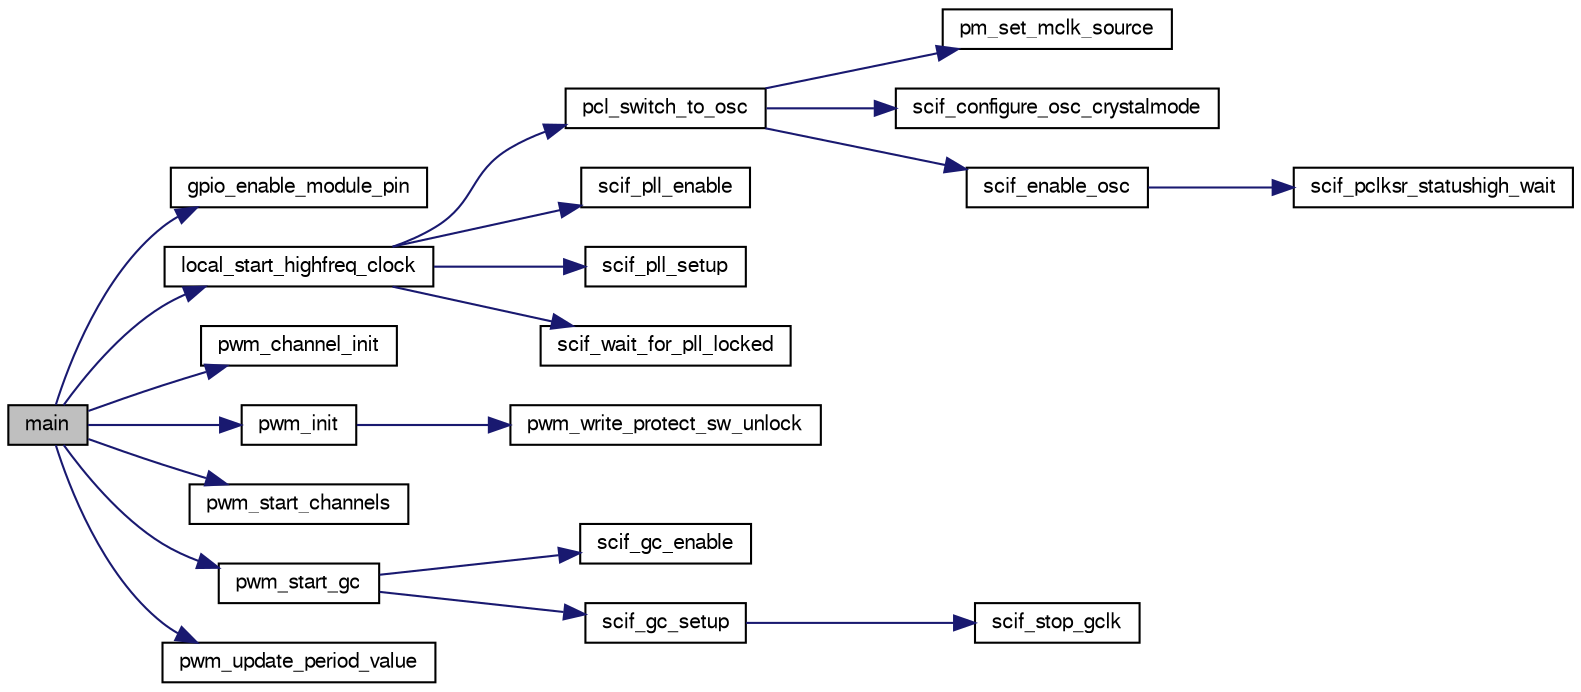 digraph G
{
  edge [fontname="FreeSans",fontsize="10",labelfontname="FreeSans",labelfontsize="10"];
  node [fontname="FreeSans",fontsize="10",shape=record];
  rankdir=LR;
  Node1 [label="main",height=0.2,width=0.4,color="black", fillcolor="grey75", style="filled" fontcolor="black"];
  Node1 -> Node2 [color="midnightblue",fontsize="10",style="solid",fontname="FreeSans"];
  Node2 [label="gpio_enable_module_pin",height=0.2,width=0.4,color="black", fillcolor="white", style="filled",URL="$a00024.html#af9f1a0613d0095efbcd451aea19aad61",tooltip="Enables a specific module mode for a pin."];
  Node1 -> Node3 [color="midnightblue",fontsize="10",style="solid",fontname="FreeSans"];
  Node3 [label="local_start_highfreq_clock",height=0.2,width=0.4,color="black", fillcolor="white", style="filled",URL="$a00040.html#a27a6dbc44fe2e153ae3c9a4c1dd491b0"];
  Node3 -> Node4 [color="midnightblue",fontsize="10",style="solid",fontname="FreeSans"];
  Node4 [label="pcl_switch_to_osc",height=0.2,width=0.4,color="black", fillcolor="white", style="filled",URL="$a00035.html#ac557cb29483bdd41f36dea2dba5bf9ab",tooltip="UC3C Device-specific implementation."];
  Node4 -> Node5 [color="midnightblue",fontsize="10",style="solid",fontname="FreeSans"];
  Node5 [label="pm_set_mclk_source",height=0.2,width=0.4,color="black", fillcolor="white", style="filled",URL="$a00033.html#ae8ae9d9b5af1bbd592f7dce6e11677b0",tooltip="Clock Functions."];
  Node4 -> Node6 [color="midnightblue",fontsize="10",style="solid",fontname="FreeSans"];
  Node6 [label="scif_configure_osc_crystalmode",height=0.2,width=0.4,color="black", fillcolor="white", style="filled",URL="$a00041.html#a07a99c5e193620b3d4a6825bcd054e37",tooltip="Configure an oscillator in crystal mode."];
  Node4 -> Node7 [color="midnightblue",fontsize="10",style="solid",fontname="FreeSans"];
  Node7 [label="scif_enable_osc",height=0.2,width=0.4,color="black", fillcolor="white", style="filled",URL="$a00041.html#ae6a41bbff30ad3544abd620bb8b50612",tooltip="Enable an oscillator with a given startup time."];
  Node7 -> Node8 [color="midnightblue",fontsize="10",style="solid",fontname="FreeSans"];
  Node8 [label="scif_pclksr_statushigh_wait",height=0.2,width=0.4,color="black", fillcolor="white", style="filled",URL="$a00041.html#a5f0069245d4d5cbfea5cb6b3300a6c0b",tooltip="Wait for a status high in the Power and Clocks status register."];
  Node3 -> Node9 [color="midnightblue",fontsize="10",style="solid",fontname="FreeSans"];
  Node9 [label="scif_pll_enable",height=0.2,width=0.4,color="black", fillcolor="white", style="filled",URL="$a00041.html#afb379ef54174ea12680afe48a82c14b9",tooltip="This function will enable a PLL."];
  Node3 -> Node10 [color="midnightblue",fontsize="10",style="solid",fontname="FreeSans"];
  Node10 [label="scif_pll_setup",height=0.2,width=0.4,color="black", fillcolor="white", style="filled",URL="$a00041.html#a0762c326026298131479b2eb6c66966e",tooltip="PLL0/PLL1 Functions."];
  Node3 -> Node11 [color="midnightblue",fontsize="10",style="solid",fontname="FreeSans"];
  Node11 [label="scif_wait_for_pll_locked",height=0.2,width=0.4,color="black", fillcolor="white", style="filled",URL="$a00041.html#a8d9f1c5f02e409cac54b5e518eb6b717",tooltip="This function will wait for PLL locked."];
  Node1 -> Node12 [color="midnightblue",fontsize="10",style="solid",fontname="FreeSans"];
  Node12 [label="pwm_channel_init",height=0.2,width=0.4,color="black", fillcolor="white", style="filled",URL="$a00038.html#a0fd9c5d1eaab66f190adc6a125eb99a5",tooltip="Initialize a specific PWM channel."];
  Node1 -> Node13 [color="midnightblue",fontsize="10",style="solid",fontname="FreeSans"];
  Node13 [label="pwm_init",height=0.2,width=0.4,color="black", fillcolor="white", style="filled",URL="$a00038.html#ac2c5b94aea8fec0a524f5967cec2e093",tooltip="This function initialize the PWM controller (mode register) and disable the interrupt..."];
  Node13 -> Node14 [color="midnightblue",fontsize="10",style="solid",fontname="FreeSans"];
  Node14 [label="pwm_write_protect_sw_unlock",height=0.2,width=0.4,color="black", fillcolor="white", style="filled",URL="$a00038.html#a50ce55f3a56a65733eec8c6f912aca18",tooltip="Software Write Protect Unlock Function. This function uses the WPMR register."];
  Node1 -> Node15 [color="midnightblue",fontsize="10",style="solid",fontname="FreeSans"];
  Node15 [label="pwm_start_channels",height=0.2,width=0.4,color="black", fillcolor="white", style="filled",URL="$a00038.html#a868123f5b68c9b52138015b698de3f5e",tooltip="Start PWM channels."];
  Node1 -> Node16 [color="midnightblue",fontsize="10",style="solid",fontname="FreeSans"];
  Node16 [label="pwm_start_gc",height=0.2,width=0.4,color="black", fillcolor="white", style="filled",URL="$a00040.html#a351f2a827d441efea130593014774b68"];
  Node16 -> Node17 [color="midnightblue",fontsize="10",style="solid",fontname="FreeSans"];
  Node17 [label="scif_gc_enable",height=0.2,width=0.4,color="black", fillcolor="white", style="filled",URL="$a00041.html#a97cca4b2eb1d71d681f7b81f54e672c3",tooltip="Enable a generic clock."];
  Node16 -> Node18 [color="midnightblue",fontsize="10",style="solid",fontname="FreeSans"];
  Node18 [label="scif_gc_setup",height=0.2,width=0.4,color="black", fillcolor="white", style="filled",URL="$a00041.html#ac355443257f05c78943fdd41d8b8fb90",tooltip="Setup a generic clock."];
  Node18 -> Node19 [color="midnightblue",fontsize="10",style="solid",fontname="FreeSans"];
  Node19 [label="scif_stop_gclk",height=0.2,width=0.4,color="black", fillcolor="white", style="filled",URL="$a00041.html#a703046a65be951d33d8907ca284d963a",tooltip="Stop a generic clock."];
  Node1 -> Node20 [color="midnightblue",fontsize="10",style="solid",fontname="FreeSans"];
  Node20 [label="pwm_update_period_value",height=0.2,width=0.4,color="black", fillcolor="white", style="filled",URL="$a00038.html#a7985d0f7da94992bbfb60f0141ab79f1",tooltip="Define Update Period Value For Update Of Synchronous Channel."];
}

